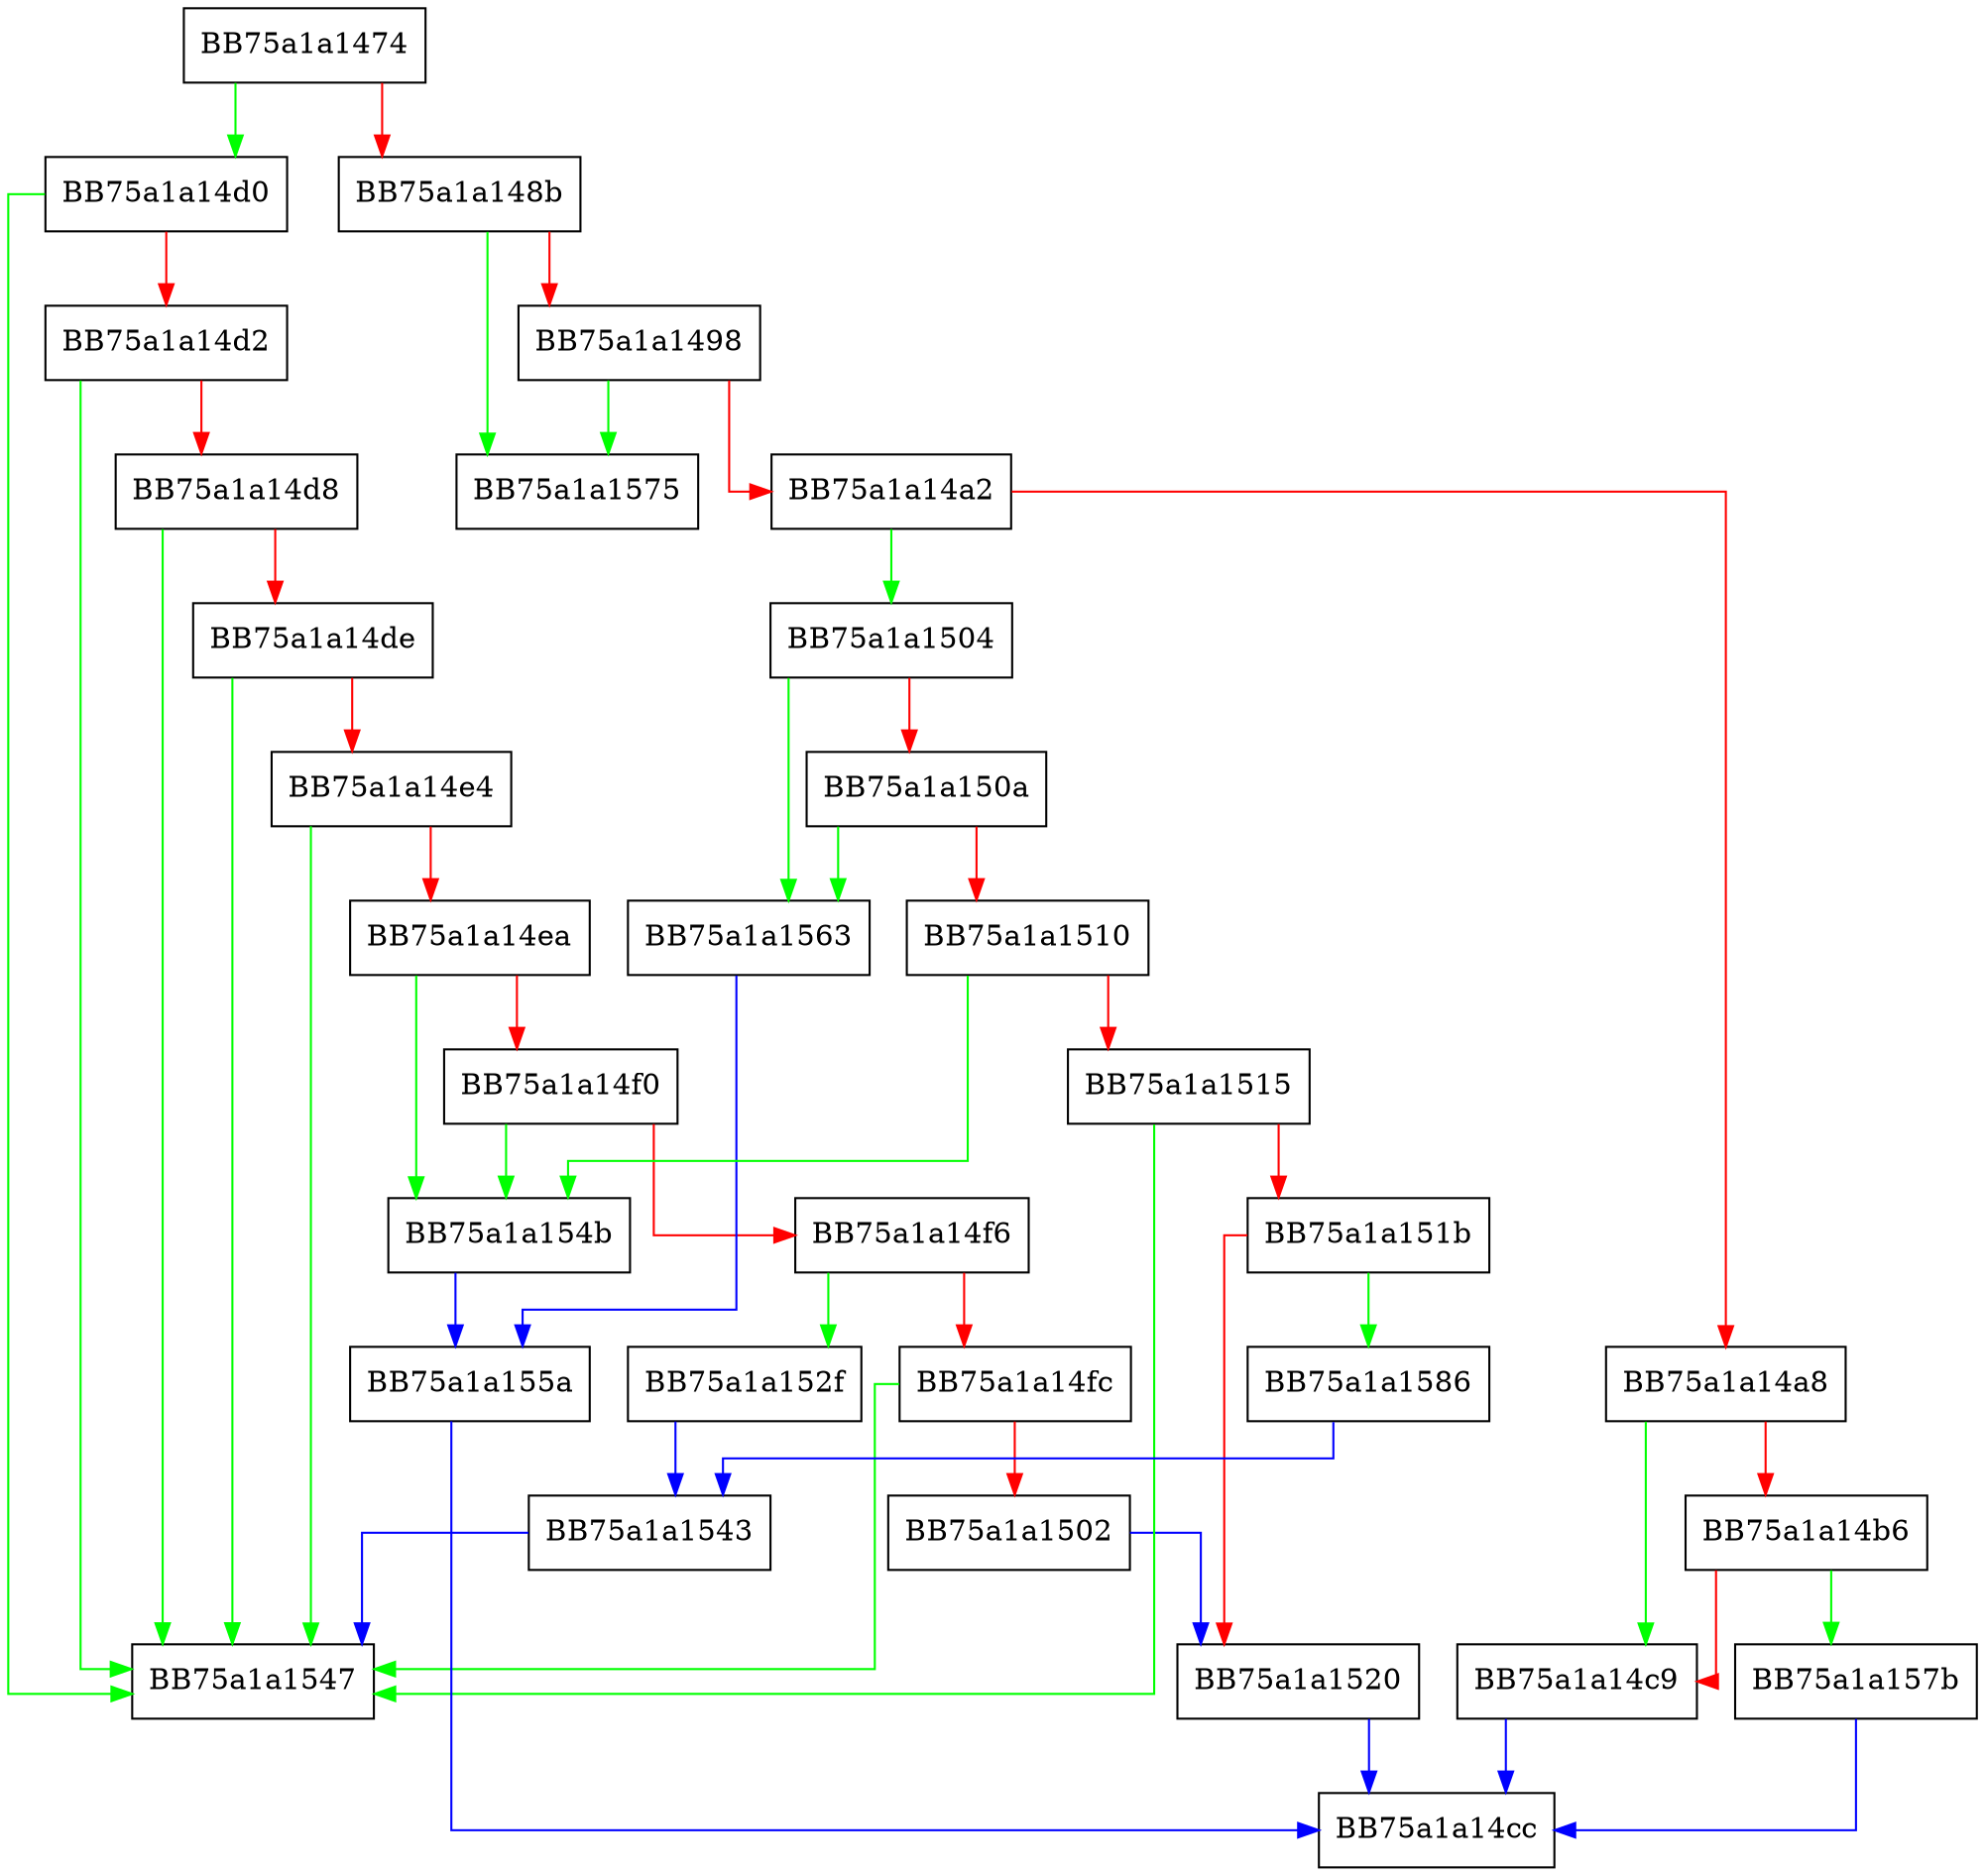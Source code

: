 digraph is_SSR_opcode {
  node [shape="box"];
  graph [splines=ortho];
  BB75a1a1474 -> BB75a1a14d0 [color="green"];
  BB75a1a1474 -> BB75a1a148b [color="red"];
  BB75a1a148b -> BB75a1a1575 [color="green"];
  BB75a1a148b -> BB75a1a1498 [color="red"];
  BB75a1a1498 -> BB75a1a1575 [color="green"];
  BB75a1a1498 -> BB75a1a14a2 [color="red"];
  BB75a1a14a2 -> BB75a1a1504 [color="green"];
  BB75a1a14a2 -> BB75a1a14a8 [color="red"];
  BB75a1a14a8 -> BB75a1a14c9 [color="green"];
  BB75a1a14a8 -> BB75a1a14b6 [color="red"];
  BB75a1a14b6 -> BB75a1a157b [color="green"];
  BB75a1a14b6 -> BB75a1a14c9 [color="red"];
  BB75a1a14c9 -> BB75a1a14cc [color="blue"];
  BB75a1a14d0 -> BB75a1a1547 [color="green"];
  BB75a1a14d0 -> BB75a1a14d2 [color="red"];
  BB75a1a14d2 -> BB75a1a1547 [color="green"];
  BB75a1a14d2 -> BB75a1a14d8 [color="red"];
  BB75a1a14d8 -> BB75a1a1547 [color="green"];
  BB75a1a14d8 -> BB75a1a14de [color="red"];
  BB75a1a14de -> BB75a1a1547 [color="green"];
  BB75a1a14de -> BB75a1a14e4 [color="red"];
  BB75a1a14e4 -> BB75a1a1547 [color="green"];
  BB75a1a14e4 -> BB75a1a14ea [color="red"];
  BB75a1a14ea -> BB75a1a154b [color="green"];
  BB75a1a14ea -> BB75a1a14f0 [color="red"];
  BB75a1a14f0 -> BB75a1a154b [color="green"];
  BB75a1a14f0 -> BB75a1a14f6 [color="red"];
  BB75a1a14f6 -> BB75a1a152f [color="green"];
  BB75a1a14f6 -> BB75a1a14fc [color="red"];
  BB75a1a14fc -> BB75a1a1547 [color="green"];
  BB75a1a14fc -> BB75a1a1502 [color="red"];
  BB75a1a1502 -> BB75a1a1520 [color="blue"];
  BB75a1a1504 -> BB75a1a1563 [color="green"];
  BB75a1a1504 -> BB75a1a150a [color="red"];
  BB75a1a150a -> BB75a1a1563 [color="green"];
  BB75a1a150a -> BB75a1a1510 [color="red"];
  BB75a1a1510 -> BB75a1a154b [color="green"];
  BB75a1a1510 -> BB75a1a1515 [color="red"];
  BB75a1a1515 -> BB75a1a1547 [color="green"];
  BB75a1a1515 -> BB75a1a151b [color="red"];
  BB75a1a151b -> BB75a1a1586 [color="green"];
  BB75a1a151b -> BB75a1a1520 [color="red"];
  BB75a1a1520 -> BB75a1a14cc [color="blue"];
  BB75a1a152f -> BB75a1a1543 [color="blue"];
  BB75a1a1543 -> BB75a1a1547 [color="blue"];
  BB75a1a154b -> BB75a1a155a [color="blue"];
  BB75a1a155a -> BB75a1a14cc [color="blue"];
  BB75a1a1563 -> BB75a1a155a [color="blue"];
  BB75a1a157b -> BB75a1a14cc [color="blue"];
  BB75a1a1586 -> BB75a1a1543 [color="blue"];
}